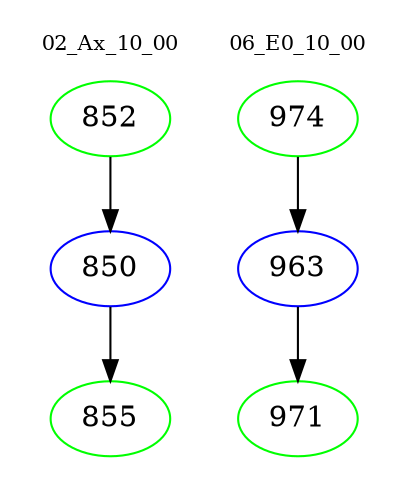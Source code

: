 digraph{
subgraph cluster_0 {
color = white
label = "02_Ax_10_00";
fontsize=10;
T0_852 [label="852", color="green"]
T0_852 -> T0_850 [color="black"]
T0_850 [label="850", color="blue"]
T0_850 -> T0_855 [color="black"]
T0_855 [label="855", color="green"]
}
subgraph cluster_1 {
color = white
label = "06_E0_10_00";
fontsize=10;
T1_974 [label="974", color="green"]
T1_974 -> T1_963 [color="black"]
T1_963 [label="963", color="blue"]
T1_963 -> T1_971 [color="black"]
T1_971 [label="971", color="green"]
}
}
